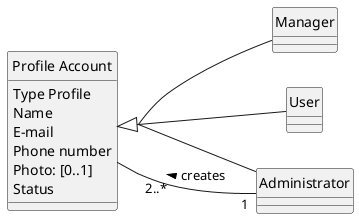 @startuml
skinparam style strictuml
left to right direction
skinparam groupInheritance 3

 class "Profile Account" as Profile {
   Type Profile
   Name
   E-mail
   Phone number
   Photo: [0..1]
   'the [0..1] in Photo indicates an optional value, see Craig 2004, p.121
   Status
 }

Profile <|-- Manager
Profile <|-- User
Profile <|-- Administrator

Administrator "1" -- "2..*" Profile: creates >

@enduml